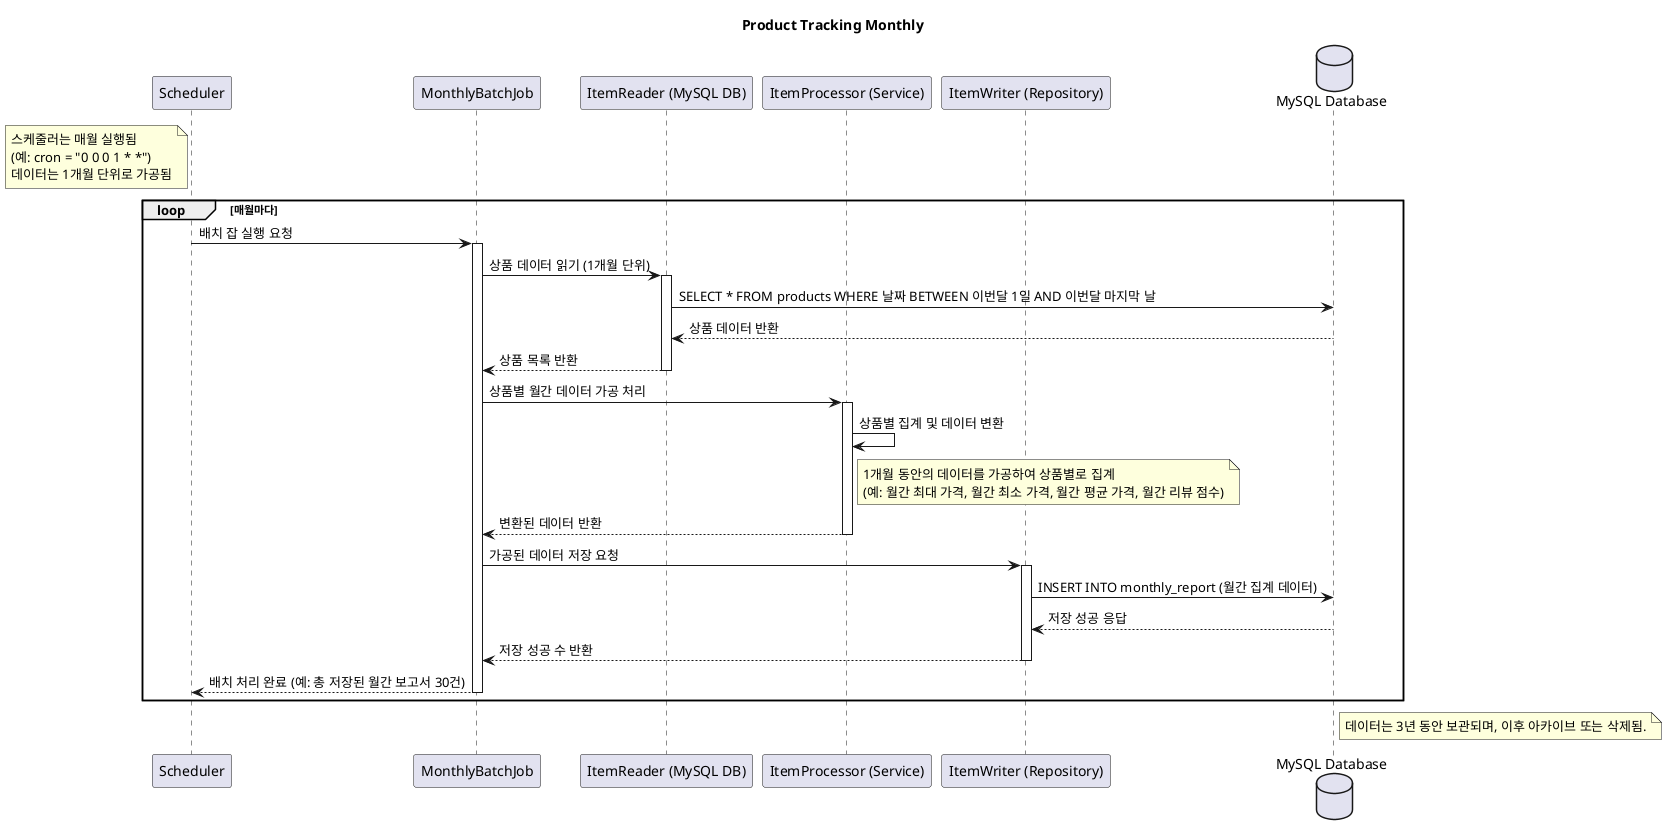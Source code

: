 @startuml
title "Product Tracking Monthly"

note left of Scheduler
  스케줄러는 매월 실행됨
  (예: cron = "0 0 0 1 * *")
  데이터는 1개월 단위로 가공됨
end note

actor Scheduler
participant "MonthlyBatchJob" as MonthlyBatch
participant "ItemReader (MySQL DB)" as Reader
participant "ItemProcessor (Service)" as Processor
participant "ItemWriter (Repository)" as Writer
database "MySQL Database" as MySQLDB

loop 매월마다
    Scheduler -> MonthlyBatch : 배치 잡 실행 요청
    activate MonthlyBatch

    MonthlyBatch -> Reader : 상품 데이터 읽기 (1개월 단위)
    activate Reader
    Reader -> MySQLDB : SELECT * FROM products WHERE 날짜 BETWEEN 이번달 1일 AND 이번달 마지막 날
    MySQLDB --> Reader : 상품 데이터 반환
    Reader --> MonthlyBatch : 상품 목록 반환
    deactivate Reader

    MonthlyBatch -> Processor : 상품별 월간 데이터 가공 처리
    activate Processor
    Processor -> Processor : 상품별 집계 및 데이터 변환
    note right of Processor
      1개월 동안의 데이터를 가공하여 상품별로 집계
      (예: 월간 최대 가격, 월간 최소 가격, 월간 평균 가격, 월간 리뷰 점수)
    end note
    Processor --> MonthlyBatch : 변환된 데이터 반환
    deactivate Processor

    MonthlyBatch -> Writer : 가공된 데이터 저장 요청
    activate Writer
    Writer -> MySQLDB : INSERT INTO monthly_report (월간 집계 데이터)
    MySQLDB --> Writer : 저장 성공 응답
    Writer --> MonthlyBatch : 저장 성공 수 반환
    deactivate Writer

    MonthlyBatch --> Scheduler : 배치 처리 완료 (예: 총 저장된 월간 보고서 30건)
    deactivate MonthlyBatch
end loop

note right of MySQLDB
  데이터는 3년 동안 보관되며, 이후 아카이브 또는 삭제됨.
end note

@enduml
